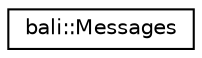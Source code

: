 digraph "Graphical Class Hierarchy"
{
  edge [fontname="Helvetica",fontsize="10",labelfontname="Helvetica",labelfontsize="10"];
  node [fontname="Helvetica",fontsize="10",shape=record];
  rankdir="LR";
  Node1 [label="bali::Messages",height=0.2,width=0.4,color="black", fillcolor="white", style="filled",URL="$classbali_1_1_messages.html"];
}
